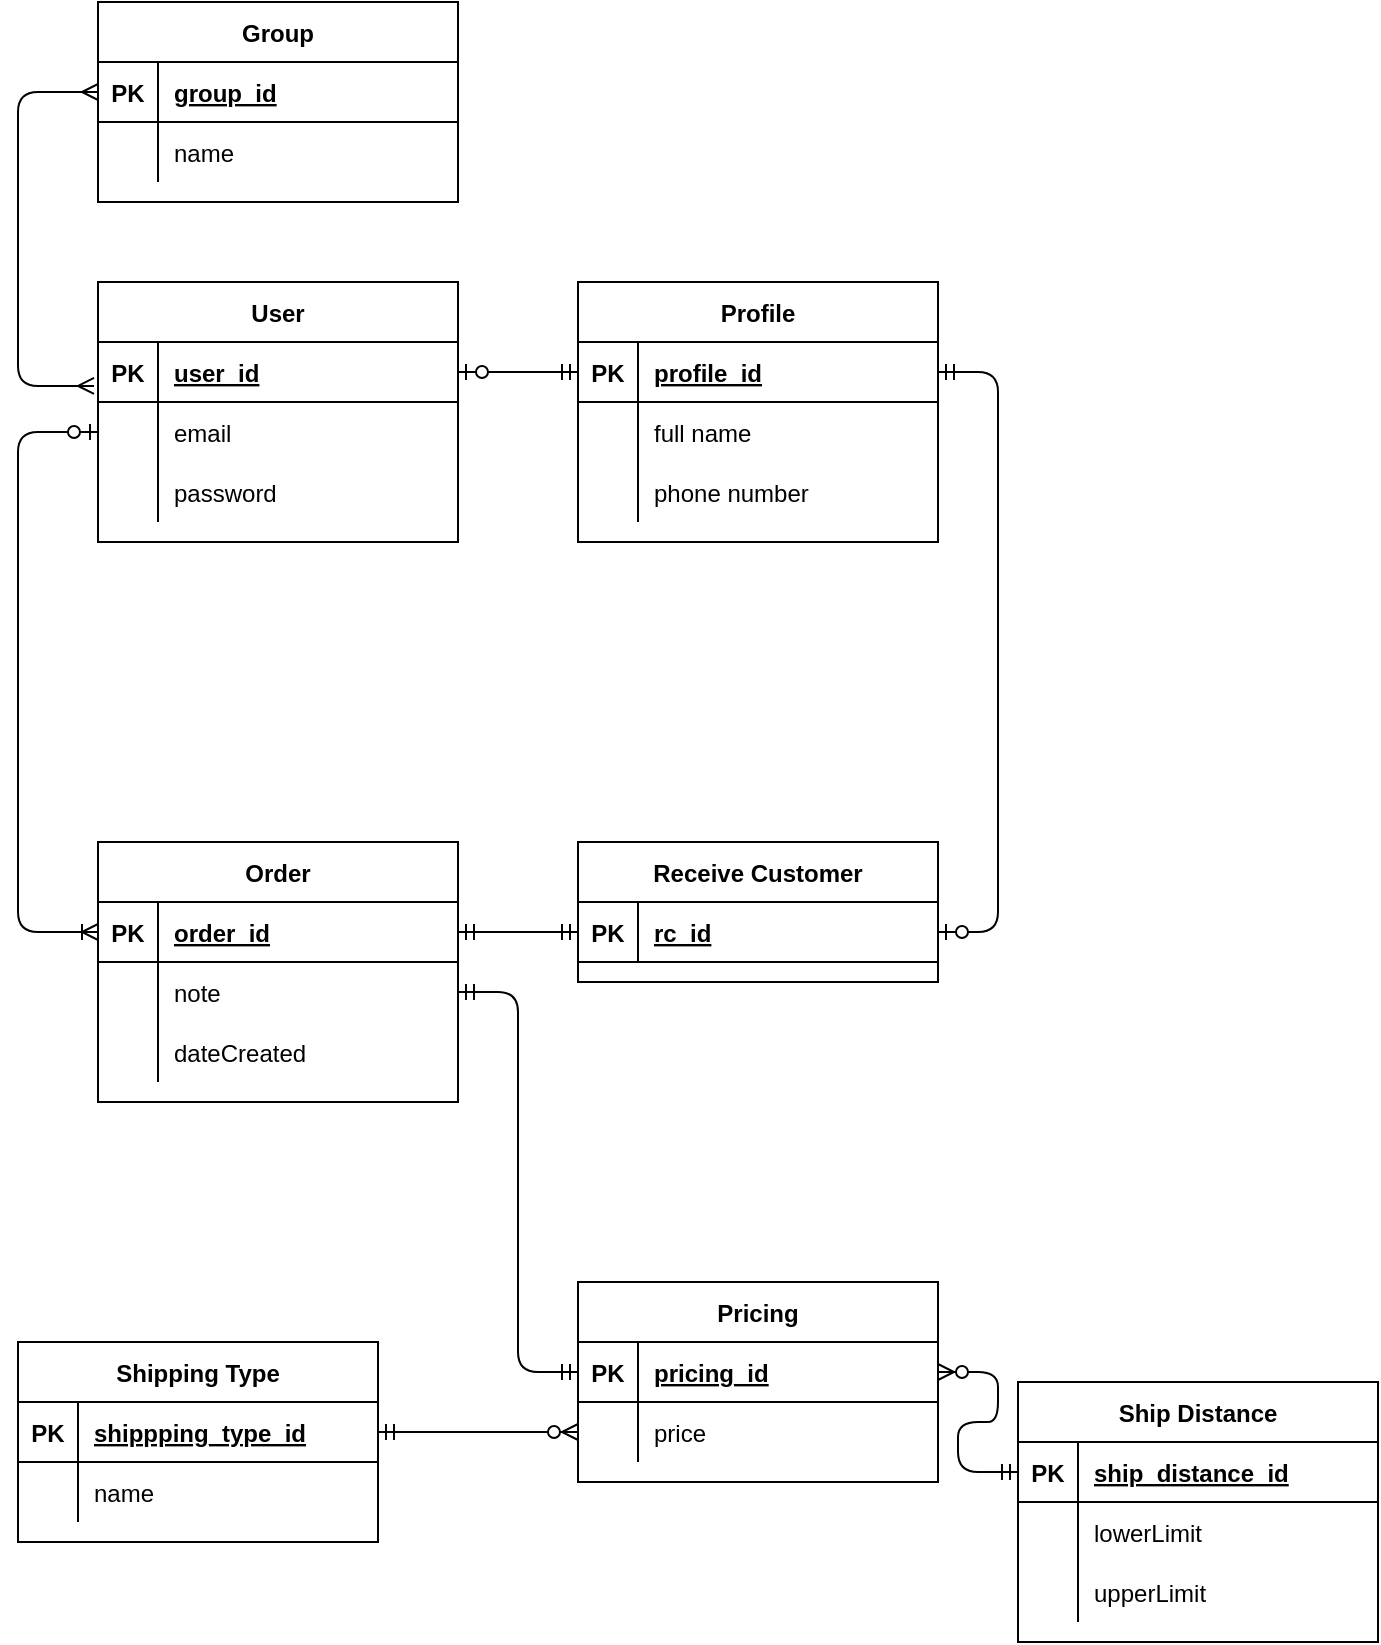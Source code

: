 <mxfile version="14.9.6" type="device"><diagram id="7l2cbzdyTOywMcM0QR9X" name="Page-1"><mxGraphModel dx="700" dy="823" grid="1" gridSize="10" guides="1" tooltips="1" connect="1" arrows="1" fold="1" page="1" pageScale="1" pageWidth="850" pageHeight="1100" math="0" shadow="0"><root><mxCell id="0"/><mxCell id="1" parent="0"/><mxCell id="J8USRTI2Wq8IftYAg_nt-1" value="User" style="shape=table;startSize=30;container=1;collapsible=1;childLayout=tableLayout;fixedRows=1;rowLines=0;fontStyle=1;align=center;resizeLast=1;" vertex="1" parent="1"><mxGeometry x="60" y="160" width="180" height="130" as="geometry"/></mxCell><mxCell id="J8USRTI2Wq8IftYAg_nt-2" value="" style="shape=partialRectangle;collapsible=0;dropTarget=0;pointerEvents=0;fillColor=none;top=0;left=0;bottom=1;right=0;points=[[0,0.5],[1,0.5]];portConstraint=eastwest;" vertex="1" parent="J8USRTI2Wq8IftYAg_nt-1"><mxGeometry y="30" width="180" height="30" as="geometry"/></mxCell><mxCell id="J8USRTI2Wq8IftYAg_nt-3" value="PK" style="shape=partialRectangle;connectable=0;fillColor=none;top=0;left=0;bottom=0;right=0;fontStyle=1;overflow=hidden;" vertex="1" parent="J8USRTI2Wq8IftYAg_nt-2"><mxGeometry width="30" height="30" as="geometry"/></mxCell><mxCell id="J8USRTI2Wq8IftYAg_nt-4" value="user_id" style="shape=partialRectangle;connectable=0;fillColor=none;top=0;left=0;bottom=0;right=0;align=left;spacingLeft=6;fontStyle=5;overflow=hidden;" vertex="1" parent="J8USRTI2Wq8IftYAg_nt-2"><mxGeometry x="30" width="150" height="30" as="geometry"/></mxCell><mxCell id="J8USRTI2Wq8IftYAg_nt-5" value="" style="shape=partialRectangle;collapsible=0;dropTarget=0;pointerEvents=0;fillColor=none;top=0;left=0;bottom=0;right=0;points=[[0,0.5],[1,0.5]];portConstraint=eastwest;" vertex="1" parent="J8USRTI2Wq8IftYAg_nt-1"><mxGeometry y="60" width="180" height="30" as="geometry"/></mxCell><mxCell id="J8USRTI2Wq8IftYAg_nt-6" value="" style="shape=partialRectangle;connectable=0;fillColor=none;top=0;left=0;bottom=0;right=0;editable=1;overflow=hidden;" vertex="1" parent="J8USRTI2Wq8IftYAg_nt-5"><mxGeometry width="30" height="30" as="geometry"/></mxCell><mxCell id="J8USRTI2Wq8IftYAg_nt-7" value="email" style="shape=partialRectangle;connectable=0;fillColor=none;top=0;left=0;bottom=0;right=0;align=left;spacingLeft=6;overflow=hidden;" vertex="1" parent="J8USRTI2Wq8IftYAg_nt-5"><mxGeometry x="30" width="150" height="30" as="geometry"/></mxCell><mxCell id="J8USRTI2Wq8IftYAg_nt-8" value="" style="shape=partialRectangle;collapsible=0;dropTarget=0;pointerEvents=0;fillColor=none;top=0;left=0;bottom=0;right=0;points=[[0,0.5],[1,0.5]];portConstraint=eastwest;" vertex="1" parent="J8USRTI2Wq8IftYAg_nt-1"><mxGeometry y="90" width="180" height="30" as="geometry"/></mxCell><mxCell id="J8USRTI2Wq8IftYAg_nt-9" value="" style="shape=partialRectangle;connectable=0;fillColor=none;top=0;left=0;bottom=0;right=0;editable=1;overflow=hidden;" vertex="1" parent="J8USRTI2Wq8IftYAg_nt-8"><mxGeometry width="30" height="30" as="geometry"/></mxCell><mxCell id="J8USRTI2Wq8IftYAg_nt-10" value="password" style="shape=partialRectangle;connectable=0;fillColor=none;top=0;left=0;bottom=0;right=0;align=left;spacingLeft=6;overflow=hidden;" vertex="1" parent="J8USRTI2Wq8IftYAg_nt-8"><mxGeometry x="30" width="150" height="30" as="geometry"/></mxCell><mxCell id="J8USRTI2Wq8IftYAg_nt-14" value="Profile" style="shape=table;startSize=30;container=1;collapsible=1;childLayout=tableLayout;fixedRows=1;rowLines=0;fontStyle=1;align=center;resizeLast=1;" vertex="1" parent="1"><mxGeometry x="300" y="160" width="180" height="130" as="geometry"/></mxCell><mxCell id="J8USRTI2Wq8IftYAg_nt-15" value="" style="shape=partialRectangle;collapsible=0;dropTarget=0;pointerEvents=0;fillColor=none;top=0;left=0;bottom=1;right=0;points=[[0,0.5],[1,0.5]];portConstraint=eastwest;" vertex="1" parent="J8USRTI2Wq8IftYAg_nt-14"><mxGeometry y="30" width="180" height="30" as="geometry"/></mxCell><mxCell id="J8USRTI2Wq8IftYAg_nt-16" value="PK" style="shape=partialRectangle;connectable=0;fillColor=none;top=0;left=0;bottom=0;right=0;fontStyle=1;overflow=hidden;" vertex="1" parent="J8USRTI2Wq8IftYAg_nt-15"><mxGeometry width="30" height="30" as="geometry"/></mxCell><mxCell id="J8USRTI2Wq8IftYAg_nt-17" value="profile_id" style="shape=partialRectangle;connectable=0;fillColor=none;top=0;left=0;bottom=0;right=0;align=left;spacingLeft=6;fontStyle=5;overflow=hidden;" vertex="1" parent="J8USRTI2Wq8IftYAg_nt-15"><mxGeometry x="30" width="150" height="30" as="geometry"/></mxCell><mxCell id="J8USRTI2Wq8IftYAg_nt-21" value="" style="shape=partialRectangle;collapsible=0;dropTarget=0;pointerEvents=0;fillColor=none;top=0;left=0;bottom=0;right=0;points=[[0,0.5],[1,0.5]];portConstraint=eastwest;" vertex="1" parent="J8USRTI2Wq8IftYAg_nt-14"><mxGeometry y="60" width="180" height="30" as="geometry"/></mxCell><mxCell id="J8USRTI2Wq8IftYAg_nt-22" value="" style="shape=partialRectangle;connectable=0;fillColor=none;top=0;left=0;bottom=0;right=0;editable=1;overflow=hidden;" vertex="1" parent="J8USRTI2Wq8IftYAg_nt-21"><mxGeometry width="30" height="30" as="geometry"/></mxCell><mxCell id="J8USRTI2Wq8IftYAg_nt-23" value="full name" style="shape=partialRectangle;connectable=0;fillColor=none;top=0;left=0;bottom=0;right=0;align=left;spacingLeft=6;overflow=hidden;" vertex="1" parent="J8USRTI2Wq8IftYAg_nt-21"><mxGeometry x="30" width="150" height="30" as="geometry"/></mxCell><mxCell id="J8USRTI2Wq8IftYAg_nt-24" value="" style="shape=partialRectangle;collapsible=0;dropTarget=0;pointerEvents=0;fillColor=none;top=0;left=0;bottom=0;right=0;points=[[0,0.5],[1,0.5]];portConstraint=eastwest;" vertex="1" parent="J8USRTI2Wq8IftYAg_nt-14"><mxGeometry y="90" width="180" height="30" as="geometry"/></mxCell><mxCell id="J8USRTI2Wq8IftYAg_nt-25" value="" style="shape=partialRectangle;connectable=0;fillColor=none;top=0;left=0;bottom=0;right=0;editable=1;overflow=hidden;" vertex="1" parent="J8USRTI2Wq8IftYAg_nt-24"><mxGeometry width="30" height="30" as="geometry"/></mxCell><mxCell id="J8USRTI2Wq8IftYAg_nt-26" value="phone number" style="shape=partialRectangle;connectable=0;fillColor=none;top=0;left=0;bottom=0;right=0;align=left;spacingLeft=6;overflow=hidden;" vertex="1" parent="J8USRTI2Wq8IftYAg_nt-24"><mxGeometry x="30" width="150" height="30" as="geometry"/></mxCell><mxCell id="J8USRTI2Wq8IftYAg_nt-31" value="Group" style="shape=table;startSize=30;container=1;collapsible=1;childLayout=tableLayout;fixedRows=1;rowLines=0;fontStyle=1;align=center;resizeLast=1;" vertex="1" parent="1"><mxGeometry x="60" y="20" width="180" height="100" as="geometry"/></mxCell><mxCell id="J8USRTI2Wq8IftYAg_nt-32" value="" style="shape=partialRectangle;collapsible=0;dropTarget=0;pointerEvents=0;fillColor=none;top=0;left=0;bottom=1;right=0;points=[[0,0.5],[1,0.5]];portConstraint=eastwest;" vertex="1" parent="J8USRTI2Wq8IftYAg_nt-31"><mxGeometry y="30" width="180" height="30" as="geometry"/></mxCell><mxCell id="J8USRTI2Wq8IftYAg_nt-33" value="PK" style="shape=partialRectangle;connectable=0;fillColor=none;top=0;left=0;bottom=0;right=0;fontStyle=1;overflow=hidden;" vertex="1" parent="J8USRTI2Wq8IftYAg_nt-32"><mxGeometry width="30" height="30" as="geometry"/></mxCell><mxCell id="J8USRTI2Wq8IftYAg_nt-34" value="group_id" style="shape=partialRectangle;connectable=0;fillColor=none;top=0;left=0;bottom=0;right=0;align=left;spacingLeft=6;fontStyle=5;overflow=hidden;" vertex="1" parent="J8USRTI2Wq8IftYAg_nt-32"><mxGeometry x="30" width="150" height="30" as="geometry"/></mxCell><mxCell id="J8USRTI2Wq8IftYAg_nt-35" value="" style="shape=partialRectangle;collapsible=0;dropTarget=0;pointerEvents=0;fillColor=none;top=0;left=0;bottom=0;right=0;points=[[0,0.5],[1,0.5]];portConstraint=eastwest;" vertex="1" parent="J8USRTI2Wq8IftYAg_nt-31"><mxGeometry y="60" width="180" height="30" as="geometry"/></mxCell><mxCell id="J8USRTI2Wq8IftYAg_nt-36" value="" style="shape=partialRectangle;connectable=0;fillColor=none;top=0;left=0;bottom=0;right=0;editable=1;overflow=hidden;" vertex="1" parent="J8USRTI2Wq8IftYAg_nt-35"><mxGeometry width="30" height="30" as="geometry"/></mxCell><mxCell id="J8USRTI2Wq8IftYAg_nt-37" value="name" style="shape=partialRectangle;connectable=0;fillColor=none;top=0;left=0;bottom=0;right=0;align=left;spacingLeft=6;overflow=hidden;" vertex="1" parent="J8USRTI2Wq8IftYAg_nt-35"><mxGeometry x="30" width="150" height="30" as="geometry"/></mxCell><mxCell id="J8USRTI2Wq8IftYAg_nt-44" value="" style="edgeStyle=orthogonalEdgeStyle;fontSize=12;html=1;endArrow=ERmany;startArrow=ERmany;exitX=-0.011;exitY=0.733;exitDx=0;exitDy=0;exitPerimeter=0;entryX=0;entryY=0.5;entryDx=0;entryDy=0;" edge="1" parent="1" source="J8USRTI2Wq8IftYAg_nt-2" target="J8USRTI2Wq8IftYAg_nt-32"><mxGeometry width="100" height="100" relative="1" as="geometry"><mxPoint x="360" y="450" as="sourcePoint"/><mxPoint x="460" y="350" as="targetPoint"/><Array as="points"><mxPoint x="20" y="212"/><mxPoint x="20" y="65"/></Array></mxGeometry></mxCell><mxCell id="J8USRTI2Wq8IftYAg_nt-45" value="Order" style="shape=table;startSize=30;container=1;collapsible=1;childLayout=tableLayout;fixedRows=1;rowLines=0;fontStyle=1;align=center;resizeLast=1;" vertex="1" parent="1"><mxGeometry x="60" y="440" width="180" height="130" as="geometry"/></mxCell><mxCell id="J8USRTI2Wq8IftYAg_nt-46" value="" style="shape=partialRectangle;collapsible=0;dropTarget=0;pointerEvents=0;fillColor=none;top=0;left=0;bottom=1;right=0;points=[[0,0.5],[1,0.5]];portConstraint=eastwest;" vertex="1" parent="J8USRTI2Wq8IftYAg_nt-45"><mxGeometry y="30" width="180" height="30" as="geometry"/></mxCell><mxCell id="J8USRTI2Wq8IftYAg_nt-47" value="PK" style="shape=partialRectangle;connectable=0;fillColor=none;top=0;left=0;bottom=0;right=0;fontStyle=1;overflow=hidden;" vertex="1" parent="J8USRTI2Wq8IftYAg_nt-46"><mxGeometry width="30" height="30" as="geometry"/></mxCell><mxCell id="J8USRTI2Wq8IftYAg_nt-48" value="order_id" style="shape=partialRectangle;connectable=0;fillColor=none;top=0;left=0;bottom=0;right=0;align=left;spacingLeft=6;fontStyle=5;overflow=hidden;" vertex="1" parent="J8USRTI2Wq8IftYAg_nt-46"><mxGeometry x="30" width="150" height="30" as="geometry"/></mxCell><mxCell id="J8USRTI2Wq8IftYAg_nt-49" value="" style="shape=partialRectangle;collapsible=0;dropTarget=0;pointerEvents=0;fillColor=none;top=0;left=0;bottom=0;right=0;points=[[0,0.5],[1,0.5]];portConstraint=eastwest;" vertex="1" parent="J8USRTI2Wq8IftYAg_nt-45"><mxGeometry y="60" width="180" height="30" as="geometry"/></mxCell><mxCell id="J8USRTI2Wq8IftYAg_nt-50" value="" style="shape=partialRectangle;connectable=0;fillColor=none;top=0;left=0;bottom=0;right=0;editable=1;overflow=hidden;" vertex="1" parent="J8USRTI2Wq8IftYAg_nt-49"><mxGeometry width="30" height="30" as="geometry"/></mxCell><mxCell id="J8USRTI2Wq8IftYAg_nt-51" value="note" style="shape=partialRectangle;connectable=0;fillColor=none;top=0;left=0;bottom=0;right=0;align=left;spacingLeft=6;overflow=hidden;" vertex="1" parent="J8USRTI2Wq8IftYAg_nt-49"><mxGeometry x="30" width="150" height="30" as="geometry"/></mxCell><mxCell id="J8USRTI2Wq8IftYAg_nt-109" style="shape=partialRectangle;collapsible=0;dropTarget=0;pointerEvents=0;fillColor=none;top=0;left=0;bottom=0;right=0;points=[[0,0.5],[1,0.5]];portConstraint=eastwest;" vertex="1" parent="J8USRTI2Wq8IftYAg_nt-45"><mxGeometry y="90" width="180" height="30" as="geometry"/></mxCell><mxCell id="J8USRTI2Wq8IftYAg_nt-110" style="shape=partialRectangle;connectable=0;fillColor=none;top=0;left=0;bottom=0;right=0;editable=1;overflow=hidden;" vertex="1" parent="J8USRTI2Wq8IftYAg_nt-109"><mxGeometry width="30" height="30" as="geometry"/></mxCell><mxCell id="J8USRTI2Wq8IftYAg_nt-111" value="dateCreated" style="shape=partialRectangle;connectable=0;fillColor=none;top=0;left=0;bottom=0;right=0;align=left;spacingLeft=6;overflow=hidden;" vertex="1" parent="J8USRTI2Wq8IftYAg_nt-109"><mxGeometry x="30" width="150" height="30" as="geometry"/></mxCell><mxCell id="J8USRTI2Wq8IftYAg_nt-58" value="" style="edgeStyle=orthogonalEdgeStyle;fontSize=12;html=1;endArrow=ERoneToMany;startArrow=ERzeroToOne;exitX=0;exitY=0.5;exitDx=0;exitDy=0;entryX=0;entryY=0.5;entryDx=0;entryDy=0;" edge="1" parent="1" source="J8USRTI2Wq8IftYAg_nt-5" target="J8USRTI2Wq8IftYAg_nt-46"><mxGeometry width="100" height="100" relative="1" as="geometry"><mxPoint x="310" y="550" as="sourcePoint"/><mxPoint x="410" y="450" as="targetPoint"/><Array as="points"><mxPoint x="20" y="235"/><mxPoint x="20" y="485"/></Array></mxGeometry></mxCell><mxCell id="J8USRTI2Wq8IftYAg_nt-59" value="Receive Customer" style="shape=table;startSize=30;container=1;collapsible=1;childLayout=tableLayout;fixedRows=1;rowLines=0;fontStyle=1;align=center;resizeLast=1;" vertex="1" parent="1"><mxGeometry x="300" y="440" width="180" height="70" as="geometry"/></mxCell><mxCell id="J8USRTI2Wq8IftYAg_nt-60" value="" style="shape=partialRectangle;collapsible=0;dropTarget=0;pointerEvents=0;fillColor=none;top=0;left=0;bottom=1;right=0;points=[[0,0.5],[1,0.5]];portConstraint=eastwest;" vertex="1" parent="J8USRTI2Wq8IftYAg_nt-59"><mxGeometry y="30" width="180" height="30" as="geometry"/></mxCell><mxCell id="J8USRTI2Wq8IftYAg_nt-61" value="PK" style="shape=partialRectangle;connectable=0;fillColor=none;top=0;left=0;bottom=0;right=0;fontStyle=1;overflow=hidden;" vertex="1" parent="J8USRTI2Wq8IftYAg_nt-60"><mxGeometry width="30" height="30" as="geometry"/></mxCell><mxCell id="J8USRTI2Wq8IftYAg_nt-62" value="rc_id" style="shape=partialRectangle;connectable=0;fillColor=none;top=0;left=0;bottom=0;right=0;align=left;spacingLeft=6;fontStyle=5;overflow=hidden;" vertex="1" parent="J8USRTI2Wq8IftYAg_nt-60"><mxGeometry x="30" width="150" height="30" as="geometry"/></mxCell><mxCell id="J8USRTI2Wq8IftYAg_nt-72" value="" style="edgeStyle=entityRelationEdgeStyle;fontSize=12;html=1;endArrow=ERzeroToOne;startArrow=ERmandOne;entryX=1;entryY=0.5;entryDx=0;entryDy=0;exitX=0;exitY=0.5;exitDx=0;exitDy=0;" edge="1" parent="1" source="J8USRTI2Wq8IftYAg_nt-15" target="J8USRTI2Wq8IftYAg_nt-2"><mxGeometry width="100" height="100" relative="1" as="geometry"><mxPoint x="310" y="450" as="sourcePoint"/><mxPoint x="410" y="350" as="targetPoint"/></mxGeometry></mxCell><mxCell id="J8USRTI2Wq8IftYAg_nt-73" value="" style="edgeStyle=entityRelationEdgeStyle;fontSize=12;html=1;endArrow=ERzeroToOne;startArrow=ERmandOne;exitX=1;exitY=0.5;exitDx=0;exitDy=0;entryX=1;entryY=0.5;entryDx=0;entryDy=0;" edge="1" parent="1" source="J8USRTI2Wq8IftYAg_nt-15" target="J8USRTI2Wq8IftYAg_nt-60"><mxGeometry width="100" height="100" relative="1" as="geometry"><mxPoint x="320" y="380" as="sourcePoint"/><mxPoint x="640" y="400" as="targetPoint"/></mxGeometry></mxCell><mxCell id="J8USRTI2Wq8IftYAg_nt-74" value="" style="edgeStyle=entityRelationEdgeStyle;fontSize=12;html=1;endArrow=ERmandOne;startArrow=ERmandOne;exitX=1;exitY=0.5;exitDx=0;exitDy=0;entryX=0;entryY=0.5;entryDx=0;entryDy=0;" edge="1" parent="1" source="J8USRTI2Wq8IftYAg_nt-46" target="J8USRTI2Wq8IftYAg_nt-60"><mxGeometry width="100" height="100" relative="1" as="geometry"><mxPoint x="310" y="550" as="sourcePoint"/><mxPoint x="410" y="450" as="targetPoint"/></mxGeometry></mxCell><mxCell id="J8USRTI2Wq8IftYAg_nt-79" value="Pricing" style="shape=table;startSize=30;container=1;collapsible=1;childLayout=tableLayout;fixedRows=1;rowLines=0;fontStyle=1;align=center;resizeLast=1;" vertex="1" parent="1"><mxGeometry x="300" y="660" width="180" height="100" as="geometry"/></mxCell><mxCell id="J8USRTI2Wq8IftYAg_nt-80" value="" style="shape=partialRectangle;collapsible=0;dropTarget=0;pointerEvents=0;fillColor=none;top=0;left=0;bottom=1;right=0;points=[[0,0.5],[1,0.5]];portConstraint=eastwest;" vertex="1" parent="J8USRTI2Wq8IftYAg_nt-79"><mxGeometry y="30" width="180" height="30" as="geometry"/></mxCell><mxCell id="J8USRTI2Wq8IftYAg_nt-81" value="PK" style="shape=partialRectangle;connectable=0;fillColor=none;top=0;left=0;bottom=0;right=0;fontStyle=1;overflow=hidden;" vertex="1" parent="J8USRTI2Wq8IftYAg_nt-80"><mxGeometry width="30" height="30" as="geometry"/></mxCell><mxCell id="J8USRTI2Wq8IftYAg_nt-82" value="pricing_id" style="shape=partialRectangle;connectable=0;fillColor=none;top=0;left=0;bottom=0;right=0;align=left;spacingLeft=6;fontStyle=5;overflow=hidden;" vertex="1" parent="J8USRTI2Wq8IftYAg_nt-80"><mxGeometry x="30" width="150" height="30" as="geometry"/></mxCell><mxCell id="J8USRTI2Wq8IftYAg_nt-83" value="" style="shape=partialRectangle;collapsible=0;dropTarget=0;pointerEvents=0;fillColor=none;top=0;left=0;bottom=0;right=0;points=[[0,0.5],[1,0.5]];portConstraint=eastwest;" vertex="1" parent="J8USRTI2Wq8IftYAg_nt-79"><mxGeometry y="60" width="180" height="30" as="geometry"/></mxCell><mxCell id="J8USRTI2Wq8IftYAg_nt-84" value="" style="shape=partialRectangle;connectable=0;fillColor=none;top=0;left=0;bottom=0;right=0;editable=1;overflow=hidden;" vertex="1" parent="J8USRTI2Wq8IftYAg_nt-83"><mxGeometry width="30" height="30" as="geometry"/></mxCell><mxCell id="J8USRTI2Wq8IftYAg_nt-85" value="price" style="shape=partialRectangle;connectable=0;fillColor=none;top=0;left=0;bottom=0;right=0;align=left;spacingLeft=6;overflow=hidden;" vertex="1" parent="J8USRTI2Wq8IftYAg_nt-83"><mxGeometry x="30" width="150" height="30" as="geometry"/></mxCell><mxCell id="J8USRTI2Wq8IftYAg_nt-96" value="Shipping Type" style="shape=table;startSize=30;container=1;collapsible=1;childLayout=tableLayout;fixedRows=1;rowLines=0;fontStyle=1;align=center;resizeLast=1;" vertex="1" parent="1"><mxGeometry x="20" y="690" width="180" height="100" as="geometry"/></mxCell><mxCell id="J8USRTI2Wq8IftYAg_nt-97" value="" style="shape=partialRectangle;collapsible=0;dropTarget=0;pointerEvents=0;fillColor=none;top=0;left=0;bottom=1;right=0;points=[[0,0.5],[1,0.5]];portConstraint=eastwest;" vertex="1" parent="J8USRTI2Wq8IftYAg_nt-96"><mxGeometry y="30" width="180" height="30" as="geometry"/></mxCell><mxCell id="J8USRTI2Wq8IftYAg_nt-98" value="PK" style="shape=partialRectangle;connectable=0;fillColor=none;top=0;left=0;bottom=0;right=0;fontStyle=1;overflow=hidden;" vertex="1" parent="J8USRTI2Wq8IftYAg_nt-97"><mxGeometry width="30" height="30" as="geometry"/></mxCell><mxCell id="J8USRTI2Wq8IftYAg_nt-99" value="shippping_type_id" style="shape=partialRectangle;connectable=0;fillColor=none;top=0;left=0;bottom=0;right=0;align=left;spacingLeft=6;fontStyle=5;overflow=hidden;" vertex="1" parent="J8USRTI2Wq8IftYAg_nt-97"><mxGeometry x="30" width="150" height="30" as="geometry"/></mxCell><mxCell id="J8USRTI2Wq8IftYAg_nt-100" value="" style="shape=partialRectangle;collapsible=0;dropTarget=0;pointerEvents=0;fillColor=none;top=0;left=0;bottom=0;right=0;points=[[0,0.5],[1,0.5]];portConstraint=eastwest;" vertex="1" parent="J8USRTI2Wq8IftYAg_nt-96"><mxGeometry y="60" width="180" height="30" as="geometry"/></mxCell><mxCell id="J8USRTI2Wq8IftYAg_nt-101" value="" style="shape=partialRectangle;connectable=0;fillColor=none;top=0;left=0;bottom=0;right=0;editable=1;overflow=hidden;" vertex="1" parent="J8USRTI2Wq8IftYAg_nt-100"><mxGeometry width="30" height="30" as="geometry"/></mxCell><mxCell id="J8USRTI2Wq8IftYAg_nt-102" value="name" style="shape=partialRectangle;connectable=0;fillColor=none;top=0;left=0;bottom=0;right=0;align=left;spacingLeft=6;overflow=hidden;" vertex="1" parent="J8USRTI2Wq8IftYAg_nt-100"><mxGeometry x="30" width="150" height="30" as="geometry"/></mxCell><mxCell id="J8USRTI2Wq8IftYAg_nt-112" value="Ship Distance" style="shape=table;startSize=30;container=1;collapsible=1;childLayout=tableLayout;fixedRows=1;rowLines=0;fontStyle=1;align=center;resizeLast=1;" vertex="1" parent="1"><mxGeometry x="520" y="710" width="180" height="130" as="geometry"/></mxCell><mxCell id="J8USRTI2Wq8IftYAg_nt-113" value="" style="shape=partialRectangle;collapsible=0;dropTarget=0;pointerEvents=0;fillColor=none;top=0;left=0;bottom=1;right=0;points=[[0,0.5],[1,0.5]];portConstraint=eastwest;" vertex="1" parent="J8USRTI2Wq8IftYAg_nt-112"><mxGeometry y="30" width="180" height="30" as="geometry"/></mxCell><mxCell id="J8USRTI2Wq8IftYAg_nt-114" value="PK" style="shape=partialRectangle;connectable=0;fillColor=none;top=0;left=0;bottom=0;right=0;fontStyle=1;overflow=hidden;" vertex="1" parent="J8USRTI2Wq8IftYAg_nt-113"><mxGeometry width="30" height="30" as="geometry"/></mxCell><mxCell id="J8USRTI2Wq8IftYAg_nt-115" value="ship_distance_id" style="shape=partialRectangle;connectable=0;fillColor=none;top=0;left=0;bottom=0;right=0;align=left;spacingLeft=6;fontStyle=5;overflow=hidden;" vertex="1" parent="J8USRTI2Wq8IftYAg_nt-113"><mxGeometry x="30" width="150" height="30" as="geometry"/></mxCell><mxCell id="J8USRTI2Wq8IftYAg_nt-116" value="" style="shape=partialRectangle;collapsible=0;dropTarget=0;pointerEvents=0;fillColor=none;top=0;left=0;bottom=0;right=0;points=[[0,0.5],[1,0.5]];portConstraint=eastwest;" vertex="1" parent="J8USRTI2Wq8IftYAg_nt-112"><mxGeometry y="60" width="180" height="30" as="geometry"/></mxCell><mxCell id="J8USRTI2Wq8IftYAg_nt-117" value="" style="shape=partialRectangle;connectable=0;fillColor=none;top=0;left=0;bottom=0;right=0;editable=1;overflow=hidden;" vertex="1" parent="J8USRTI2Wq8IftYAg_nt-116"><mxGeometry width="30" height="30" as="geometry"/></mxCell><mxCell id="J8USRTI2Wq8IftYAg_nt-118" value="lowerLimit" style="shape=partialRectangle;connectable=0;fillColor=none;top=0;left=0;bottom=0;right=0;align=left;spacingLeft=6;overflow=hidden;" vertex="1" parent="J8USRTI2Wq8IftYAg_nt-116"><mxGeometry x="30" width="150" height="30" as="geometry"/></mxCell><mxCell id="J8USRTI2Wq8IftYAg_nt-119" value="" style="shape=partialRectangle;collapsible=0;dropTarget=0;pointerEvents=0;fillColor=none;top=0;left=0;bottom=0;right=0;points=[[0,0.5],[1,0.5]];portConstraint=eastwest;" vertex="1" parent="J8USRTI2Wq8IftYAg_nt-112"><mxGeometry y="90" width="180" height="30" as="geometry"/></mxCell><mxCell id="J8USRTI2Wq8IftYAg_nt-120" value="" style="shape=partialRectangle;connectable=0;fillColor=none;top=0;left=0;bottom=0;right=0;editable=1;overflow=hidden;" vertex="1" parent="J8USRTI2Wq8IftYAg_nt-119"><mxGeometry width="30" height="30" as="geometry"/></mxCell><mxCell id="J8USRTI2Wq8IftYAg_nt-121" value="upperLimit" style="shape=partialRectangle;connectable=0;fillColor=none;top=0;left=0;bottom=0;right=0;align=left;spacingLeft=6;overflow=hidden;" vertex="1" parent="J8USRTI2Wq8IftYAg_nt-119"><mxGeometry x="30" width="150" height="30" as="geometry"/></mxCell><mxCell id="J8USRTI2Wq8IftYAg_nt-125" value="" style="edgeStyle=entityRelationEdgeStyle;fontSize=12;html=1;endArrow=ERzeroToMany;startArrow=ERmandOne;exitX=1;exitY=0.5;exitDx=0;exitDy=0;entryX=0;entryY=0.5;entryDx=0;entryDy=0;" edge="1" parent="1" source="J8USRTI2Wq8IftYAg_nt-97" target="J8USRTI2Wq8IftYAg_nt-83"><mxGeometry width="100" height="100" relative="1" as="geometry"><mxPoint x="310" y="750" as="sourcePoint"/><mxPoint x="410" y="650" as="targetPoint"/></mxGeometry></mxCell><mxCell id="J8USRTI2Wq8IftYAg_nt-126" value="" style="edgeStyle=entityRelationEdgeStyle;fontSize=12;html=1;endArrow=ERzeroToMany;startArrow=ERmandOne;exitX=0;exitY=0.5;exitDx=0;exitDy=0;entryX=1;entryY=0.5;entryDx=0;entryDy=0;" edge="1" parent="1" source="J8USRTI2Wq8IftYAg_nt-113" target="J8USRTI2Wq8IftYAg_nt-80"><mxGeometry width="100" height="100" relative="1" as="geometry"><mxPoint x="280" y="850" as="sourcePoint"/><mxPoint x="340" y="850" as="targetPoint"/></mxGeometry></mxCell><mxCell id="J8USRTI2Wq8IftYAg_nt-127" value="" style="edgeStyle=entityRelationEdgeStyle;fontSize=12;html=1;endArrow=ERmandOne;startArrow=ERmandOne;exitX=1;exitY=0.5;exitDx=0;exitDy=0;entryX=0;entryY=0.5;entryDx=0;entryDy=0;" edge="1" parent="1" source="J8USRTI2Wq8IftYAg_nt-49" target="J8USRTI2Wq8IftYAg_nt-80"><mxGeometry width="100" height="100" relative="1" as="geometry"><mxPoint x="250" y="540" as="sourcePoint"/><mxPoint x="270" y="630" as="targetPoint"/></mxGeometry></mxCell></root></mxGraphModel></diagram></mxfile>